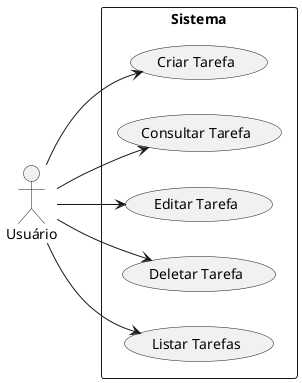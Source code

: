 @startuml diagrama_de_casos_de_uso
left to right direction

actor Usuário as u

rectangle Sistema {
    usecase "Criar Tarefa"
    usecase "Consultar Tarefa"
    usecase "Editar Tarefa"
    usecase "Deletar Tarefa"
    usecase "Listar Tarefas"
}

u --> "Criar Tarefa"
u --> "Consultar Tarefa"
u --> "Editar Tarefa"
u --> "Deletar Tarefa"
u --> "Listar Tarefas"

@enduml
